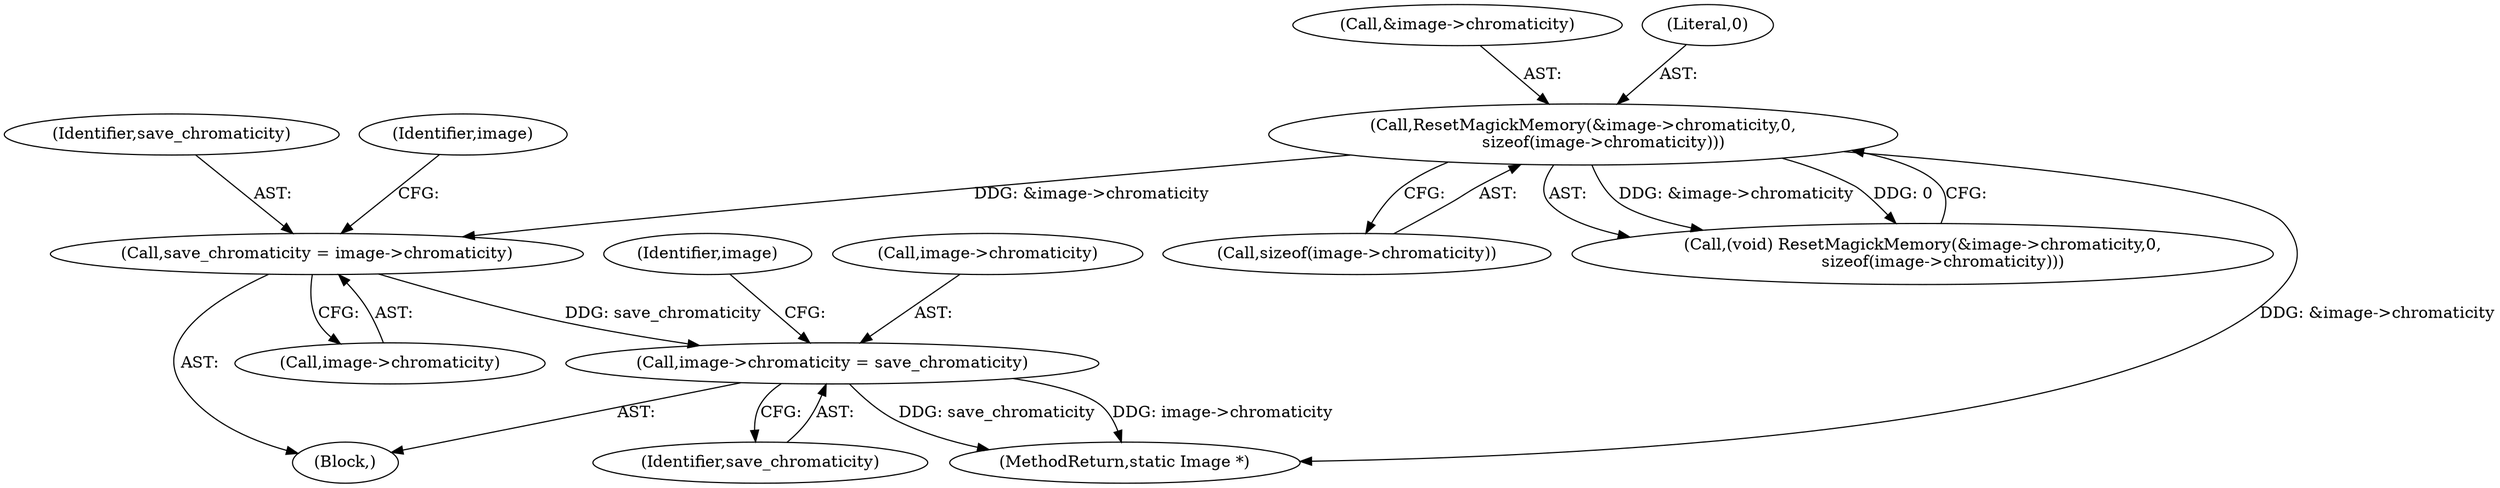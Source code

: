 digraph "0_ImageMagick_8ca35831e91c3db8c6d281d09b605001003bec08@pointer" {
"1002635" [label="(Call,save_chromaticity = image->chromaticity)"];
"1000911" [label="(Call,ResetMagickMemory(&image->chromaticity,0,\n        sizeof(image->chromaticity)))"];
"1002649" [label="(Call,image->chromaticity = save_chromaticity)"];
"1000917" [label="(Call,sizeof(image->chromaticity))"];
"1002637" [label="(Call,image->chromaticity)"];
"1002656" [label="(Identifier,image)"];
"1002636" [label="(Identifier,save_chromaticity)"];
"1000912" [label="(Call,&image->chromaticity)"];
"1000911" [label="(Call,ResetMagickMemory(&image->chromaticity,0,\n        sizeof(image->chromaticity)))"];
"1002627" [label="(Block,)"];
"1005492" [label="(MethodReturn,static Image *)"];
"1002649" [label="(Call,image->chromaticity = save_chromaticity)"];
"1000916" [label="(Literal,0)"];
"1002650" [label="(Call,image->chromaticity)"];
"1000909" [label="(Call,(void) ResetMagickMemory(&image->chromaticity,0,\n        sizeof(image->chromaticity)))"];
"1002641" [label="(Identifier,image)"];
"1002635" [label="(Call,save_chromaticity = image->chromaticity)"];
"1002653" [label="(Identifier,save_chromaticity)"];
"1002635" -> "1002627"  [label="AST: "];
"1002635" -> "1002637"  [label="CFG: "];
"1002636" -> "1002635"  [label="AST: "];
"1002637" -> "1002635"  [label="AST: "];
"1002641" -> "1002635"  [label="CFG: "];
"1000911" -> "1002635"  [label="DDG: &image->chromaticity"];
"1002635" -> "1002649"  [label="DDG: save_chromaticity"];
"1000911" -> "1000909"  [label="AST: "];
"1000911" -> "1000917"  [label="CFG: "];
"1000912" -> "1000911"  [label="AST: "];
"1000916" -> "1000911"  [label="AST: "];
"1000917" -> "1000911"  [label="AST: "];
"1000909" -> "1000911"  [label="CFG: "];
"1000911" -> "1005492"  [label="DDG: &image->chromaticity"];
"1000911" -> "1000909"  [label="DDG: &image->chromaticity"];
"1000911" -> "1000909"  [label="DDG: 0"];
"1002649" -> "1002627"  [label="AST: "];
"1002649" -> "1002653"  [label="CFG: "];
"1002650" -> "1002649"  [label="AST: "];
"1002653" -> "1002649"  [label="AST: "];
"1002656" -> "1002649"  [label="CFG: "];
"1002649" -> "1005492"  [label="DDG: image->chromaticity"];
"1002649" -> "1005492"  [label="DDG: save_chromaticity"];
}
